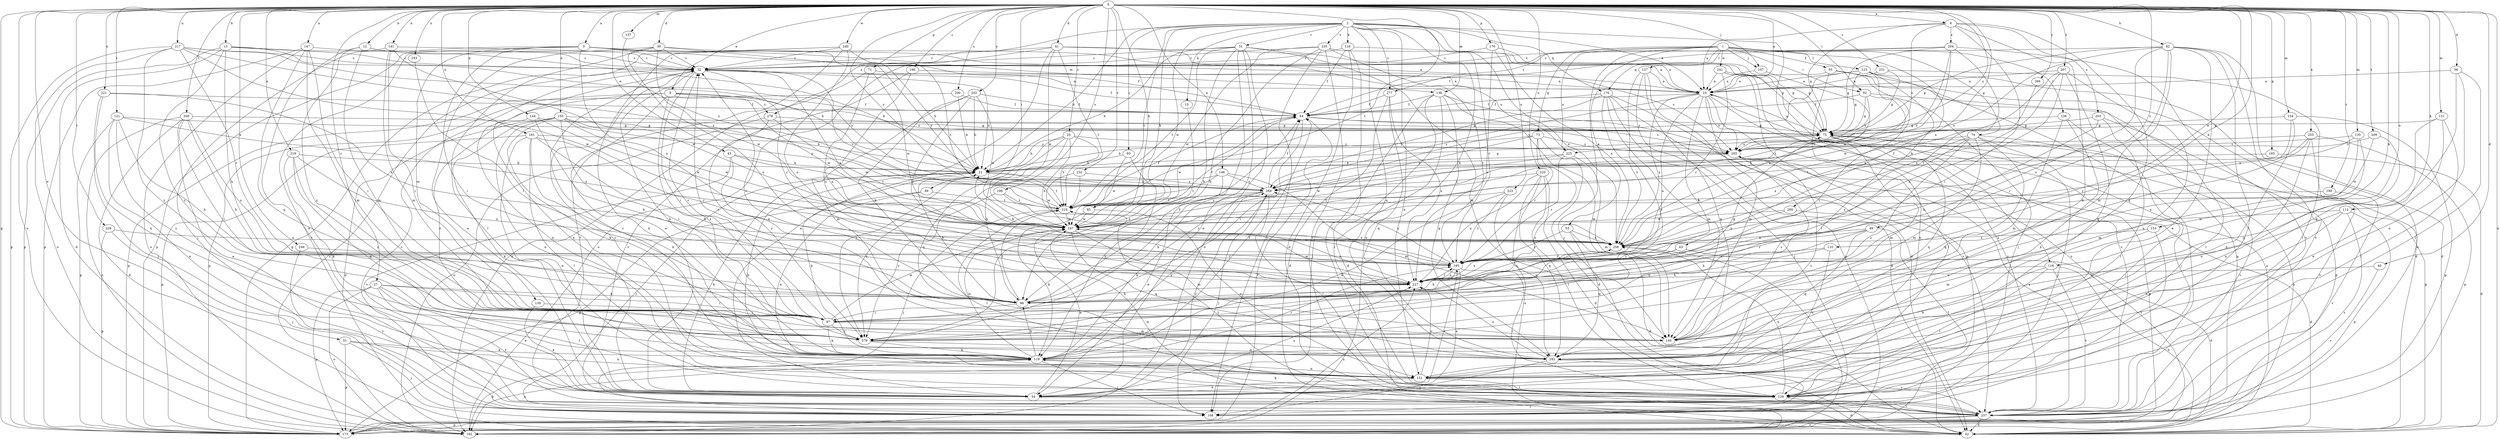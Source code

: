 strict digraph  {
0;
1;
2;
3;
6;
9;
10;
12;
13;
15;
21;
25;
27;
31;
32;
38;
39;
40;
41;
42;
43;
49;
51;
53;
54;
55;
63;
64;
71;
73;
74;
75;
82;
85;
86;
89;
92;
93;
97;
107;
108;
110;
112;
116;
118;
119;
121;
123;
126;
127;
129;
131;
134;
135;
137;
138;
139;
140;
141;
144;
146;
147;
150;
151;
153;
161;
162;
165;
170;
173;
176;
183;
190;
195;
196;
198;
200;
202;
203;
204;
205;
207;
208;
209;
216;
217;
219;
220;
221;
223;
225;
227;
229;
231;
232;
235;
237;
240;
241;
247;
249;
253;
255;
258;
266;
268;
269;
277;
278;
279;
0 -> 3  [label=a];
0 -> 6  [label=a];
0 -> 9  [label=a];
0 -> 10  [label=a];
0 -> 12  [label=b];
0 -> 13  [label=b];
0 -> 25  [label=c];
0 -> 27  [label=c];
0 -> 38  [label=d];
0 -> 39  [label=d];
0 -> 40  [label=d];
0 -> 41  [label=d];
0 -> 42  [label=d];
0 -> 43  [label=e];
0 -> 49  [label=e];
0 -> 51  [label=e];
0 -> 71  [label=g];
0 -> 82  [label=h];
0 -> 85  [label=h];
0 -> 89  [label=i];
0 -> 92  [label=i];
0 -> 107  [label=j];
0 -> 110  [label=k];
0 -> 112  [label=k];
0 -> 116  [label=k];
0 -> 121  [label=l];
0 -> 131  [label=m];
0 -> 134  [label=m];
0 -> 135  [label=m];
0 -> 137  [label=m];
0 -> 138  [label=m];
0 -> 141  [label=n];
0 -> 144  [label=n];
0 -> 146  [label=n];
0 -> 147  [label=n];
0 -> 150  [label=n];
0 -> 153  [label=o];
0 -> 161  [label=o];
0 -> 162  [label=o];
0 -> 165  [label=p];
0 -> 170  [label=p];
0 -> 173  [label=p];
0 -> 190  [label=r];
0 -> 196  [label=s];
0 -> 198  [label=s];
0 -> 200  [label=s];
0 -> 202  [label=s];
0 -> 207  [label=t];
0 -> 208  [label=t];
0 -> 209  [label=t];
0 -> 216  [label=t];
0 -> 217  [label=u];
0 -> 219  [label=u];
0 -> 220  [label=u];
0 -> 221  [label=u];
0 -> 223  [label=u];
0 -> 225  [label=u];
0 -> 229  [label=v];
0 -> 231  [label=v];
0 -> 232  [label=v];
0 -> 240  [label=w];
0 -> 249  [label=x];
0 -> 253  [label=x];
0 -> 255  [label=x];
0 -> 258  [label=x];
0 -> 266  [label=y];
0 -> 268  [label=y];
0 -> 269  [label=z];
1 -> 53  [label=e];
1 -> 55  [label=f];
1 -> 63  [label=f];
1 -> 73  [label=g];
1 -> 74  [label=g];
1 -> 92  [label=i];
1 -> 107  [label=j];
1 -> 108  [label=j];
1 -> 123  [label=l];
1 -> 126  [label=l];
1 -> 127  [label=l];
1 -> 176  [label=q];
1 -> 225  [label=u];
1 -> 241  [label=w];
1 -> 277  [label=z];
2 -> 10  [label=a];
2 -> 15  [label=b];
2 -> 21  [label=b];
2 -> 31  [label=c];
2 -> 85  [label=h];
2 -> 93  [label=i];
2 -> 116  [label=k];
2 -> 118  [label=k];
2 -> 151  [label=n];
2 -> 162  [label=o];
2 -> 176  [label=q];
2 -> 183  [label=q];
2 -> 195  [label=r];
2 -> 216  [label=t];
2 -> 235  [label=v];
2 -> 247  [label=w];
2 -> 258  [label=x];
2 -> 277  [label=z];
2 -> 278  [label=z];
3 -> 32  [label=c];
3 -> 64  [label=f];
3 -> 97  [label=i];
3 -> 138  [label=m];
3 -> 139  [label=m];
3 -> 173  [label=p];
3 -> 225  [label=u];
3 -> 237  [label=v];
3 -> 258  [label=x];
6 -> 10  [label=a];
6 -> 75  [label=g];
6 -> 97  [label=i];
6 -> 119  [label=k];
6 -> 183  [label=q];
6 -> 203  [label=s];
6 -> 204  [label=s];
6 -> 205  [label=s];
9 -> 64  [label=f];
9 -> 119  [label=k];
9 -> 151  [label=n];
9 -> 173  [label=p];
9 -> 205  [label=s];
9 -> 247  [label=w];
9 -> 278  [label=z];
9 -> 279  [label=z];
10 -> 64  [label=f];
10 -> 86  [label=h];
10 -> 129  [label=l];
10 -> 140  [label=m];
10 -> 205  [label=s];
10 -> 227  [label=u];
10 -> 237  [label=v];
10 -> 258  [label=x];
10 -> 268  [label=y];
12 -> 21  [label=b];
12 -> 32  [label=c];
12 -> 54  [label=e];
12 -> 140  [label=m];
12 -> 279  [label=z];
13 -> 10  [label=a];
13 -> 32  [label=c];
13 -> 42  [label=d];
13 -> 86  [label=h];
13 -> 173  [label=p];
13 -> 268  [label=y];
13 -> 279  [label=z];
15 -> 279  [label=z];
21 -> 75  [label=g];
21 -> 108  [label=j];
21 -> 119  [label=k];
21 -> 216  [label=t];
21 -> 268  [label=y];
25 -> 21  [label=b];
25 -> 86  [label=h];
25 -> 183  [label=q];
25 -> 205  [label=s];
25 -> 216  [label=t];
25 -> 258  [label=x];
25 -> 279  [label=z];
27 -> 54  [label=e];
27 -> 86  [label=h];
27 -> 97  [label=i];
27 -> 129  [label=l];
27 -> 162  [label=o];
27 -> 173  [label=p];
27 -> 237  [label=v];
31 -> 10  [label=a];
31 -> 21  [label=b];
31 -> 32  [label=c];
31 -> 54  [label=e];
31 -> 86  [label=h];
31 -> 140  [label=m];
31 -> 162  [label=o];
31 -> 216  [label=t];
31 -> 279  [label=z];
32 -> 10  [label=a];
32 -> 21  [label=b];
32 -> 54  [label=e];
32 -> 64  [label=f];
32 -> 97  [label=i];
32 -> 119  [label=k];
32 -> 195  [label=r];
32 -> 258  [label=x];
38 -> 10  [label=a];
38 -> 129  [label=l];
38 -> 151  [label=n];
38 -> 183  [label=q];
39 -> 21  [label=b];
39 -> 32  [label=c];
39 -> 54  [label=e];
39 -> 129  [label=l];
39 -> 227  [label=u];
39 -> 247  [label=w];
39 -> 268  [label=y];
40 -> 227  [label=u];
40 -> 237  [label=v];
41 -> 10  [label=a];
41 -> 32  [label=c];
41 -> 54  [label=e];
41 -> 162  [label=o];
41 -> 205  [label=s];
41 -> 216  [label=t];
41 -> 247  [label=w];
42 -> 10  [label=a];
42 -> 75  [label=g];
43 -> 21  [label=b];
43 -> 216  [label=t];
43 -> 227  [label=u];
43 -> 237  [label=v];
49 -> 86  [label=h];
49 -> 129  [label=l];
49 -> 183  [label=q];
49 -> 195  [label=r];
49 -> 258  [label=x];
51 -> 108  [label=j];
51 -> 119  [label=k];
51 -> 151  [label=n];
51 -> 173  [label=p];
53 -> 42  [label=d];
53 -> 183  [label=q];
53 -> 195  [label=r];
53 -> 258  [label=x];
54 -> 21  [label=b];
54 -> 195  [label=r];
54 -> 227  [label=u];
54 -> 237  [label=v];
54 -> 247  [label=w];
54 -> 268  [label=y];
55 -> 10  [label=a];
55 -> 42  [label=d];
55 -> 54  [label=e];
55 -> 108  [label=j];
55 -> 173  [label=p];
63 -> 42  [label=d];
63 -> 195  [label=r];
63 -> 227  [label=u];
64 -> 75  [label=g];
64 -> 97  [label=i];
64 -> 205  [label=s];
64 -> 247  [label=w];
71 -> 10  [label=a];
71 -> 162  [label=o];
71 -> 227  [label=u];
71 -> 247  [label=w];
73 -> 21  [label=b];
73 -> 42  [label=d];
73 -> 195  [label=r];
73 -> 205  [label=s];
73 -> 268  [label=y];
73 -> 279  [label=z];
74 -> 97  [label=i];
74 -> 108  [label=j];
74 -> 140  [label=m];
74 -> 183  [label=q];
74 -> 205  [label=s];
74 -> 237  [label=v];
74 -> 258  [label=x];
74 -> 279  [label=z];
75 -> 10  [label=a];
75 -> 108  [label=j];
75 -> 140  [label=m];
75 -> 162  [label=o];
75 -> 183  [label=q];
75 -> 205  [label=s];
82 -> 32  [label=c];
82 -> 54  [label=e];
82 -> 75  [label=g];
82 -> 97  [label=i];
82 -> 129  [label=l];
82 -> 140  [label=m];
82 -> 162  [label=o];
82 -> 227  [label=u];
82 -> 237  [label=v];
82 -> 268  [label=y];
85 -> 119  [label=k];
85 -> 151  [label=n];
85 -> 247  [label=w];
86 -> 21  [label=b];
86 -> 32  [label=c];
86 -> 64  [label=f];
86 -> 75  [label=g];
86 -> 97  [label=i];
86 -> 216  [label=t];
89 -> 151  [label=n];
89 -> 173  [label=p];
89 -> 216  [label=t];
92 -> 64  [label=f];
92 -> 75  [label=g];
92 -> 129  [label=l];
92 -> 205  [label=s];
92 -> 216  [label=t];
93 -> 21  [label=b];
93 -> 119  [label=k];
93 -> 247  [label=w];
97 -> 32  [label=c];
97 -> 119  [label=k];
97 -> 140  [label=m];
97 -> 247  [label=w];
97 -> 279  [label=z];
107 -> 10  [label=a];
107 -> 258  [label=x];
108 -> 32  [label=c];
110 -> 86  [label=h];
110 -> 151  [label=n];
110 -> 195  [label=r];
112 -> 140  [label=m];
112 -> 151  [label=n];
112 -> 173  [label=p];
112 -> 237  [label=v];
112 -> 247  [label=w];
116 -> 42  [label=d];
116 -> 119  [label=k];
116 -> 129  [label=l];
116 -> 227  [label=u];
116 -> 237  [label=v];
118 -> 32  [label=c];
118 -> 42  [label=d];
118 -> 64  [label=f];
118 -> 75  [label=g];
118 -> 129  [label=l];
119 -> 64  [label=f];
119 -> 86  [label=h];
119 -> 108  [label=j];
119 -> 151  [label=n];
119 -> 162  [label=o];
119 -> 195  [label=r];
119 -> 247  [label=w];
119 -> 268  [label=y];
121 -> 54  [label=e];
121 -> 75  [label=g];
121 -> 86  [label=h];
121 -> 173  [label=p];
121 -> 258  [label=x];
121 -> 279  [label=z];
123 -> 10  [label=a];
123 -> 42  [label=d];
123 -> 75  [label=g];
123 -> 97  [label=i];
123 -> 237  [label=v];
123 -> 268  [label=y];
123 -> 279  [label=z];
126 -> 75  [label=g];
126 -> 108  [label=j];
126 -> 140  [label=m];
126 -> 151  [label=n];
127 -> 10  [label=a];
127 -> 42  [label=d];
127 -> 173  [label=p];
127 -> 183  [label=q];
127 -> 279  [label=z];
129 -> 32  [label=c];
129 -> 42  [label=d];
129 -> 108  [label=j];
129 -> 119  [label=k];
129 -> 258  [label=x];
131 -> 54  [label=e];
131 -> 75  [label=g];
131 -> 129  [label=l];
131 -> 183  [label=q];
134 -> 75  [label=g];
134 -> 151  [label=n];
134 -> 173  [label=p];
134 -> 195  [label=r];
135 -> 140  [label=m];
135 -> 205  [label=s];
135 -> 227  [label=u];
135 -> 268  [label=y];
137 -> 268  [label=y];
138 -> 42  [label=d];
138 -> 64  [label=f];
138 -> 108  [label=j];
138 -> 129  [label=l];
138 -> 140  [label=m];
138 -> 183  [label=q];
138 -> 205  [label=s];
139 -> 54  [label=e];
139 -> 97  [label=i];
140 -> 32  [label=c];
140 -> 205  [label=s];
141 -> 32  [label=c];
141 -> 97  [label=i];
141 -> 108  [label=j];
141 -> 140  [label=m];
141 -> 247  [label=w];
144 -> 75  [label=g];
144 -> 86  [label=h];
144 -> 247  [label=w];
144 -> 279  [label=z];
146 -> 54  [label=e];
146 -> 140  [label=m];
146 -> 216  [label=t];
146 -> 268  [label=y];
146 -> 279  [label=z];
147 -> 32  [label=c];
147 -> 97  [label=i];
147 -> 140  [label=m];
147 -> 162  [label=o];
147 -> 173  [label=p];
147 -> 183  [label=q];
150 -> 21  [label=b];
150 -> 42  [label=d];
150 -> 54  [label=e];
150 -> 75  [label=g];
150 -> 97  [label=i];
150 -> 119  [label=k];
150 -> 151  [label=n];
150 -> 247  [label=w];
150 -> 268  [label=y];
151 -> 21  [label=b];
151 -> 32  [label=c];
151 -> 54  [label=e];
151 -> 129  [label=l];
151 -> 205  [label=s];
151 -> 227  [label=u];
153 -> 129  [label=l];
153 -> 140  [label=m];
153 -> 258  [label=x];
161 -> 54  [label=e];
161 -> 86  [label=h];
161 -> 119  [label=k];
161 -> 129  [label=l];
161 -> 173  [label=p];
161 -> 195  [label=r];
161 -> 205  [label=s];
162 -> 32  [label=c];
162 -> 119  [label=k];
162 -> 258  [label=x];
165 -> 21  [label=b];
165 -> 42  [label=d];
170 -> 32  [label=c];
170 -> 75  [label=g];
170 -> 227  [label=u];
170 -> 258  [label=x];
173 -> 64  [label=f];
173 -> 227  [label=u];
176 -> 42  [label=d];
176 -> 64  [label=f];
176 -> 108  [label=j];
176 -> 140  [label=m];
176 -> 237  [label=v];
176 -> 258  [label=x];
176 -> 268  [label=y];
183 -> 108  [label=j];
183 -> 227  [label=u];
183 -> 237  [label=v];
190 -> 216  [label=t];
190 -> 237  [label=v];
195 -> 21  [label=b];
195 -> 54  [label=e];
195 -> 86  [label=h];
195 -> 129  [label=l];
195 -> 227  [label=u];
195 -> 268  [label=y];
196 -> 10  [label=a];
196 -> 227  [label=u];
196 -> 237  [label=v];
198 -> 195  [label=r];
198 -> 216  [label=t];
198 -> 279  [label=z];
200 -> 21  [label=b];
200 -> 64  [label=f];
200 -> 173  [label=p];
202 -> 21  [label=b];
202 -> 64  [label=f];
202 -> 86  [label=h];
202 -> 140  [label=m];
202 -> 195  [label=r];
202 -> 247  [label=w];
203 -> 75  [label=g];
203 -> 86  [label=h];
203 -> 129  [label=l];
203 -> 173  [label=p];
204 -> 32  [label=c];
204 -> 64  [label=f];
204 -> 75  [label=g];
204 -> 195  [label=r];
204 -> 237  [label=v];
204 -> 247  [label=w];
204 -> 268  [label=y];
205 -> 21  [label=b];
205 -> 173  [label=p];
207 -> 10  [label=a];
207 -> 151  [label=n];
207 -> 183  [label=q];
207 -> 227  [label=u];
207 -> 247  [label=w];
207 -> 258  [label=x];
208 -> 42  [label=d];
208 -> 54  [label=e];
208 -> 75  [label=g];
208 -> 86  [label=h];
208 -> 97  [label=i];
208 -> 162  [label=o];
208 -> 227  [label=u];
209 -> 151  [label=n];
209 -> 205  [label=s];
209 -> 247  [label=w];
216 -> 32  [label=c];
216 -> 64  [label=f];
216 -> 108  [label=j];
216 -> 129  [label=l];
216 -> 247  [label=w];
217 -> 21  [label=b];
217 -> 32  [label=c];
217 -> 162  [label=o];
217 -> 173  [label=p];
217 -> 195  [label=r];
217 -> 247  [label=w];
217 -> 268  [label=y];
217 -> 279  [label=z];
219 -> 21  [label=b];
219 -> 119  [label=k];
219 -> 183  [label=q];
219 -> 227  [label=u];
219 -> 279  [label=z];
220 -> 42  [label=d];
220 -> 129  [label=l];
220 -> 162  [label=o];
220 -> 183  [label=q];
220 -> 227  [label=u];
220 -> 268  [label=y];
221 -> 64  [label=f];
221 -> 108  [label=j];
221 -> 119  [label=k];
221 -> 258  [label=x];
223 -> 119  [label=k];
223 -> 183  [label=q];
223 -> 195  [label=r];
223 -> 216  [label=t];
225 -> 21  [label=b];
225 -> 140  [label=m];
225 -> 195  [label=r];
225 -> 247  [label=w];
227 -> 86  [label=h];
227 -> 195  [label=r];
227 -> 247  [label=w];
227 -> 258  [label=x];
229 -> 108  [label=j];
229 -> 173  [label=p];
229 -> 258  [label=x];
231 -> 10  [label=a];
231 -> 75  [label=g];
231 -> 129  [label=l];
232 -> 216  [label=t];
232 -> 247  [label=w];
232 -> 268  [label=y];
235 -> 32  [label=c];
235 -> 75  [label=g];
235 -> 86  [label=h];
235 -> 108  [label=j];
235 -> 195  [label=r];
235 -> 237  [label=v];
235 -> 247  [label=w];
237 -> 42  [label=d];
237 -> 162  [label=o];
237 -> 173  [label=p];
237 -> 205  [label=s];
237 -> 216  [label=t];
237 -> 247  [label=w];
240 -> 32  [label=c];
240 -> 54  [label=e];
240 -> 173  [label=p];
240 -> 216  [label=t];
240 -> 227  [label=u];
240 -> 237  [label=v];
241 -> 10  [label=a];
241 -> 162  [label=o];
241 -> 173  [label=p];
241 -> 195  [label=r];
241 -> 237  [label=v];
247 -> 64  [label=f];
247 -> 140  [label=m];
247 -> 183  [label=q];
247 -> 227  [label=u];
247 -> 258  [label=x];
249 -> 195  [label=r];
249 -> 237  [label=v];
253 -> 97  [label=i];
255 -> 151  [label=n];
255 -> 173  [label=p];
255 -> 205  [label=s];
255 -> 216  [label=t];
255 -> 237  [label=v];
255 -> 279  [label=z];
258 -> 195  [label=r];
266 -> 258  [label=x];
268 -> 64  [label=f];
268 -> 86  [label=h];
268 -> 108  [label=j];
268 -> 119  [label=k];
268 -> 129  [label=l];
268 -> 216  [label=t];
269 -> 42  [label=d];
269 -> 247  [label=w];
269 -> 258  [label=x];
277 -> 42  [label=d];
277 -> 64  [label=f];
277 -> 183  [label=q];
277 -> 227  [label=u];
278 -> 75  [label=g];
278 -> 162  [label=o];
278 -> 247  [label=w];
278 -> 279  [label=z];
279 -> 119  [label=k];
279 -> 183  [label=q];
}
